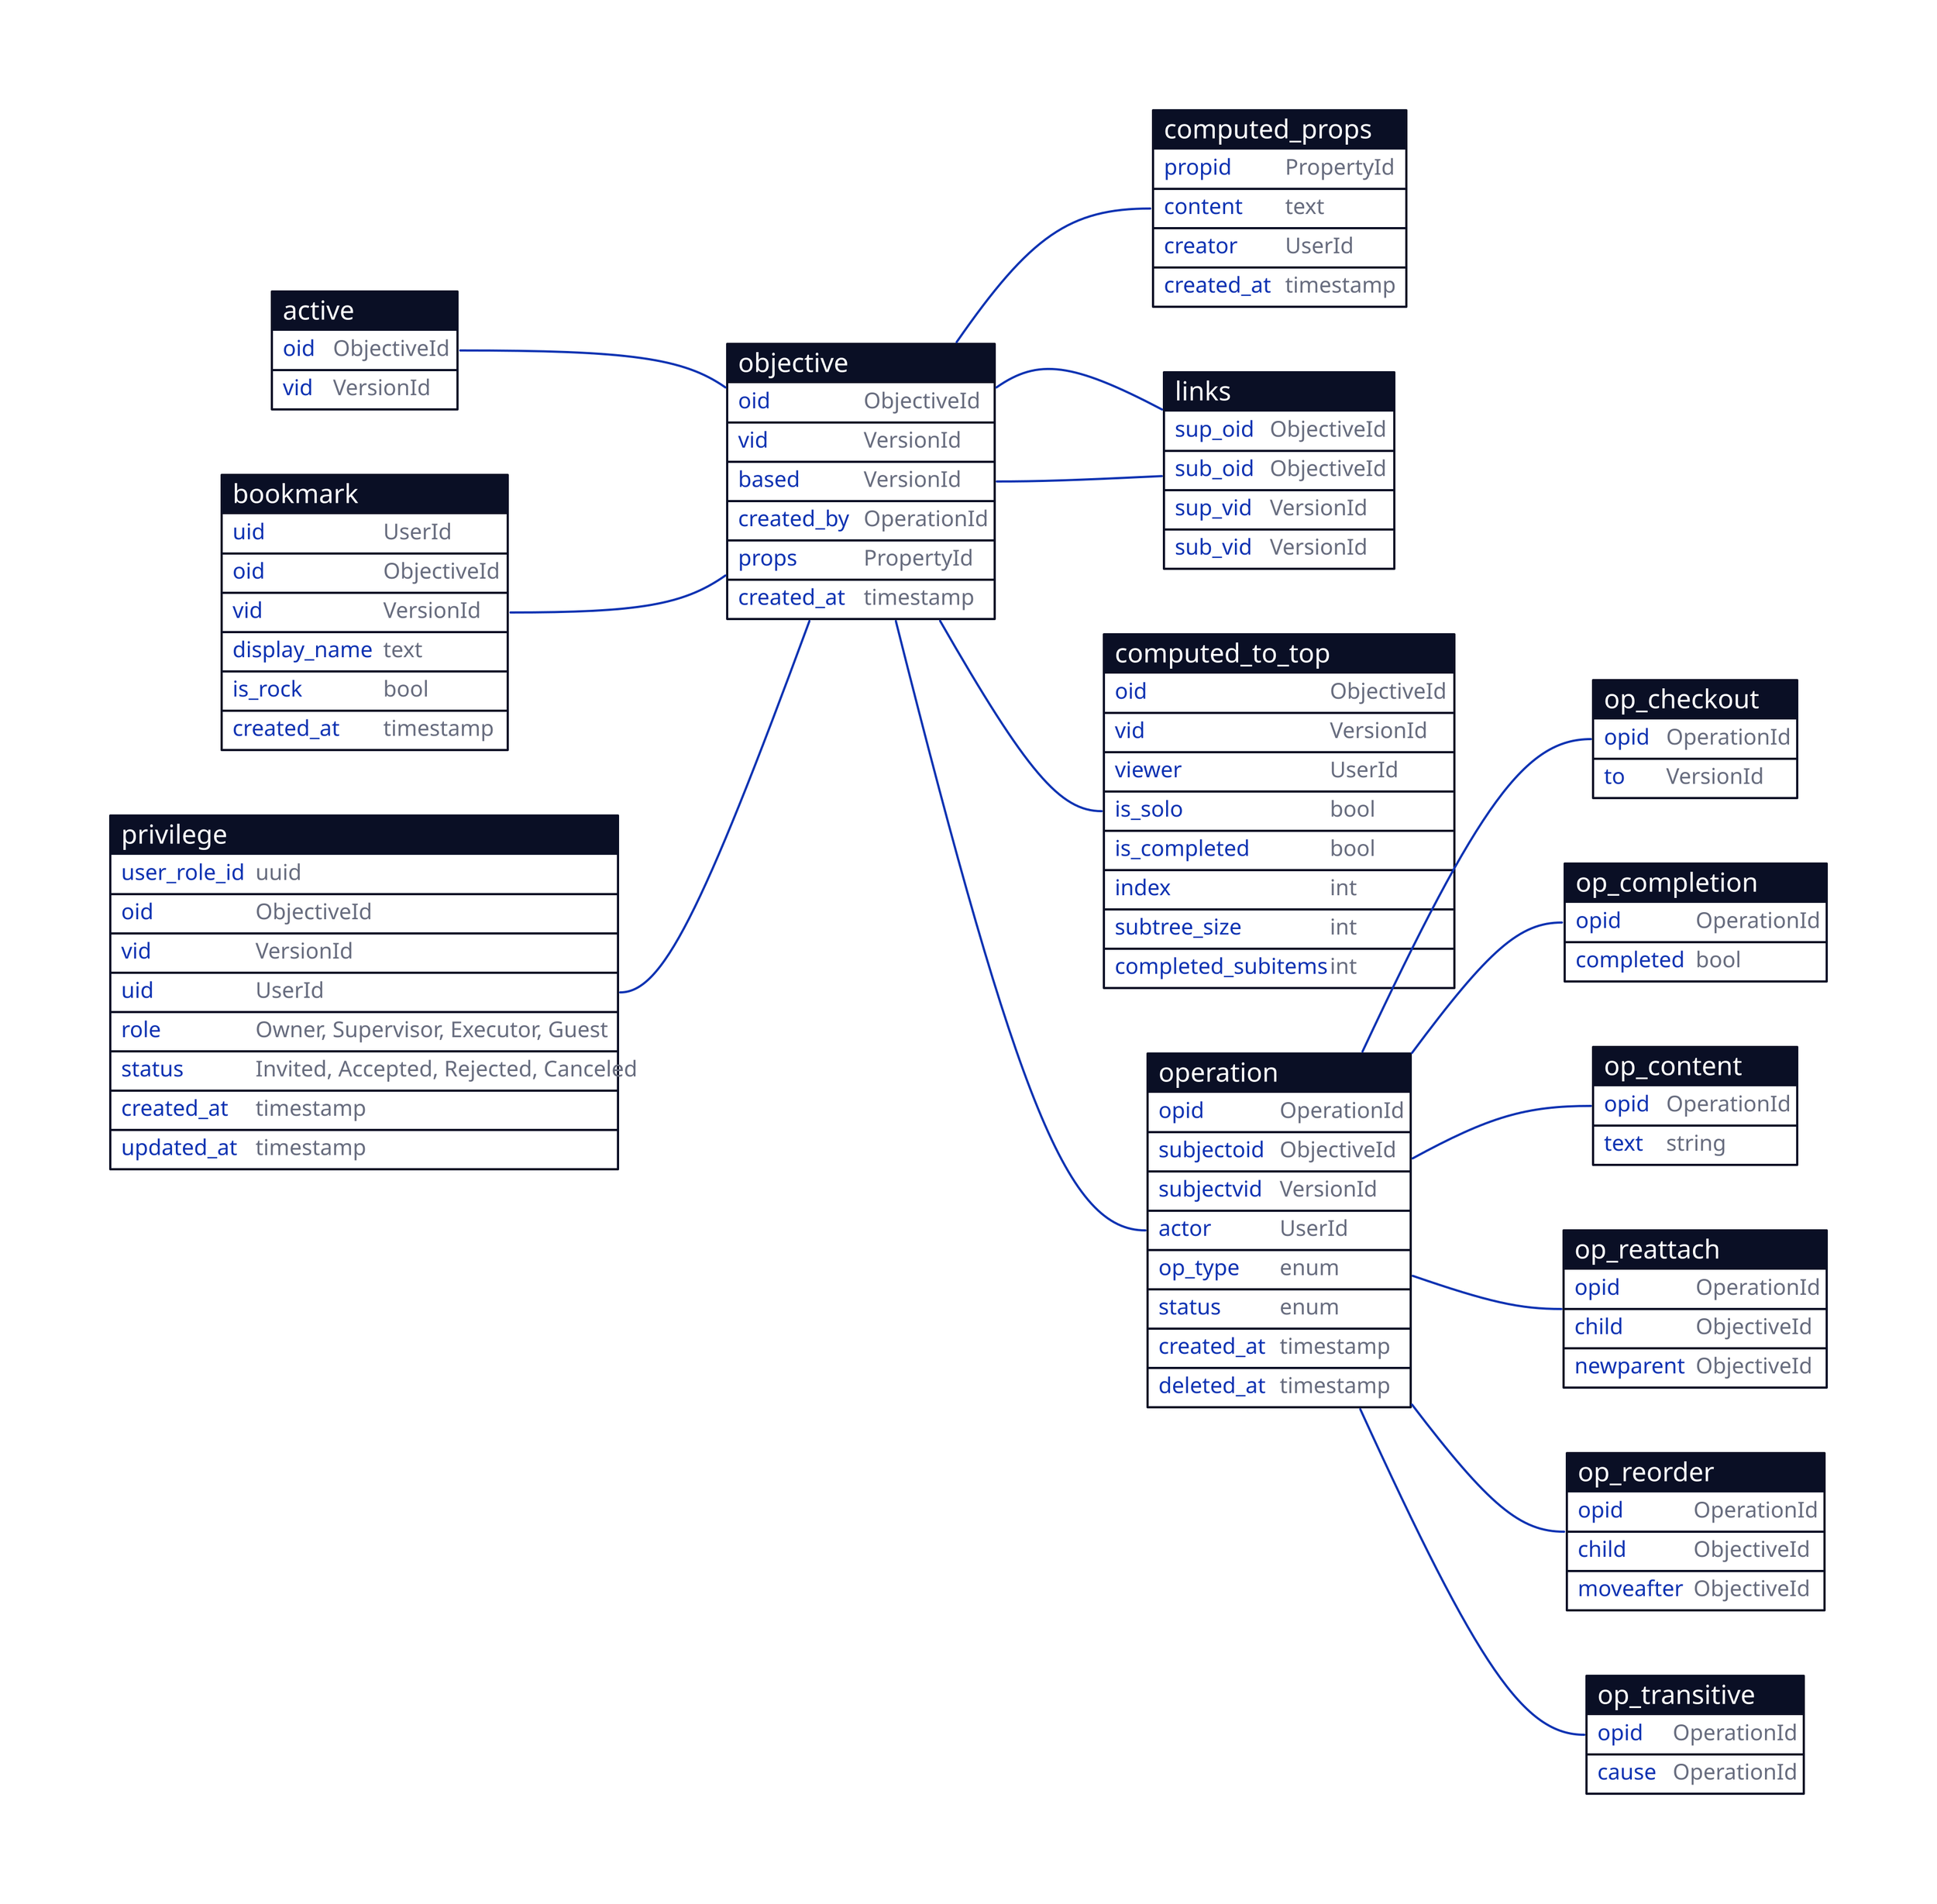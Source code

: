 active: {
  shape: sql_table

  oid: ObjectiveId
  vid: VersionId
}

bookmark: {
  shape: sql_table

  uid: UserId
  oid: ObjectiveId
  vid: VersionId
  display_name: text
  is_rock: bool # rocks are hidden in the UI
  created_at: timestamp
}

privilege: {
  shape: sql_table

  user_role_id: uuid
  oid: ObjectiveId
  vid: VersionId
  uid: UserId
  role: "Owner, Supervisor, Executor, Guest"
  status: "Invited, Accepted, Rejected, Canceled"
  created_at: timestamp
  updated_at: timestamp
}

objective: {
  shape: sql_table

  oid: ObjectiveId
  vid: VersionId
  based: VersionId
  created_by: OperationId
  props: PropertyId

  created_at: timestamp # creation of this version (=row)
}

# cached from operations to reduce view build duration
# separately versioned from the objective to detach it from privilege and collaboration config changes
computed_props: {
  shape: sql_table

  propid: PropertyId
  content: text
  creator: UserId
  created_at: timestamp
}

links: {
  shape: sql_table

  sup_oid: ObjectiveId
  sub_oid: ObjectiveId
  sup_vid: VersionId
  sub_vid: VersionId
}

computed_to_top: {
  shape: sql_table

  oid: ObjectiveId
  vid: VersionId
  viewer: UserId

  is_solo: bool
  is_completed: bool

  index: int
  subtree_size: int
  completed_subitems: int
}

operation: {
  shape: sql_table

  opid: OperationId
  
  subjectoid: ObjectiveId
  subjectvid: VersionId
  actor: UserId

  op_type: enum # Transitive, Checkout, Completion, Reattach, Reorder, Content
  status: enum # Received, Accepted, Rejected

  created_at: timestamp
  deleted_at: timestamp
}

op_checkout: {
  shape: sql_table
  
  opid: OperationId 
  to: VersionId
}

op_content: {
  shape: sql_table
  
  opid: OperationId 
  text: string
}

op_completion: {
  shape: sql_table

  opid: OperationId
  completed: bool
}

# reattachment operation gets defined on the old parent of the objective is requested to be moved into next parent's bottom
op_reattach: {
  shape: sql_table
  
  opid: OperationId 
  child: ObjectiveId # find the vid from only version of child linked to current version of subject
  newparent: ObjectiveId # find the vid of parent from following the ascendants of subject reached from active versions
}

op_reorder: {
  shape: sql_table
  
  opid: OperationId 
  child: ObjectiveId
  moveafter: ObjectiveId
}

# every ascendant gets an transitive update operation when an objective gets version changing event from user (either checkout or content/prop modification)
op_transitive: {
  shape: sql_table
  
  opid: OperationId 
  cause: OperationId
}

direction: right

active.oid -- objective.oid

# a bookmark points to a root node of a work tree
bookmark.oid -- objective.oid
# bookmark.vid -- objective.vid

# Any task with custom privilege hand.can have owner/viewers/executors
privilege.oid -- objective.oid
# privilege.vid -- objective.vid

objective.oid -- links.sup_oid
# objective.vid -- links.sup_vid

objective.oid -- links.sub_oid
# objective.vid -- links.sub_vid

objective.oid -- computed_to_top.oid
# objective.vid -- computed_to_top.vid

operation.opid -- op_checkout.opid
operation.opid -- op_completion.opid
operation.opid -- op_content.opid
operation.opid -- op_reattach.opid
operation.opid -- op_reorder.opid
operation.opid -- op_transitive.opid

objective.created_by -- operation.opid

objective.props -- computed_props.propid
# objective.vid -- props.vid
